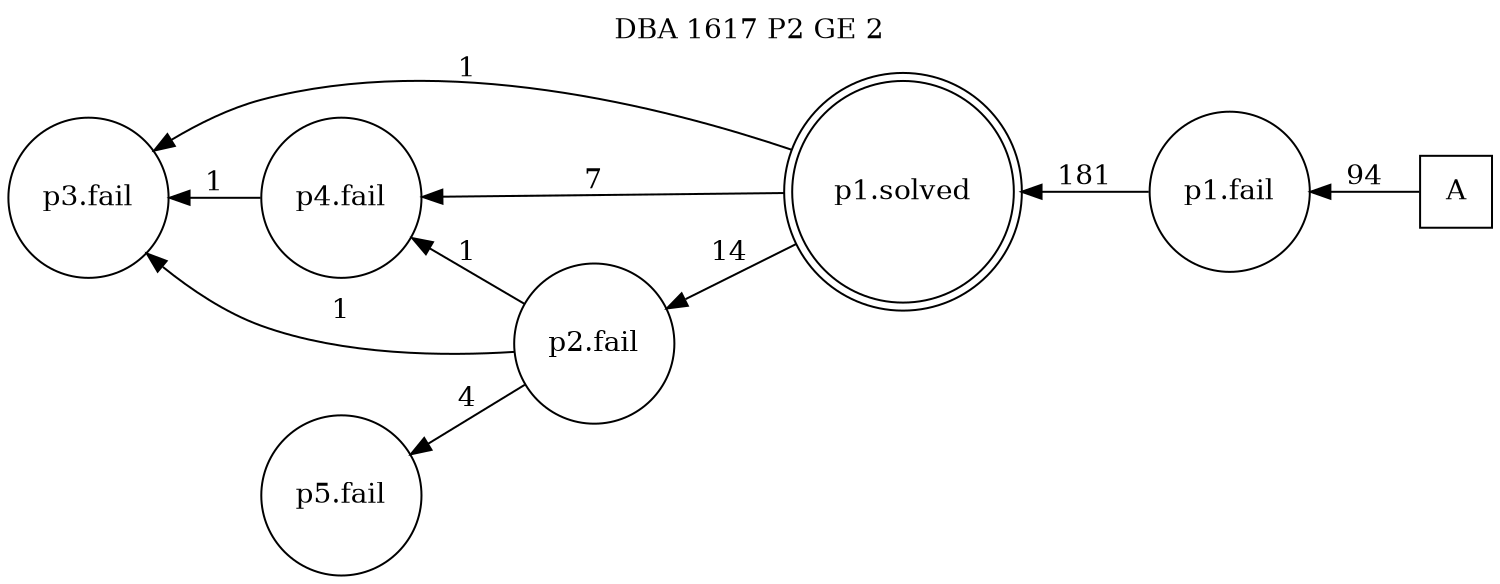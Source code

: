digraph DBA_1617_P2_GE_2 {
labelloc="tl"
label= " DBA 1617 P2 GE 2 "
rankdir="RL";
graph [ size=" 10 , 10 !"]

"A" [shape="square" label="A"]
"p1.fail" [shape="circle" label="p1.fail"]
"p1.solved" [shape="doublecircle" label="p1.solved"]
"p2.fail" [shape="circle" label="p2.fail"]
"p3.fail" [shape="circle" label="p3.fail"]
"p4.fail" [shape="circle" label="p4.fail"]
"p5.fail" [shape="circle" label="p5.fail"]
"A" -> "p1.fail" [ label=94]
"p1.fail" -> "p1.solved" [ label=181]
"p1.solved" -> "p2.fail" [ label=14]
"p1.solved" -> "p3.fail" [ label=1]
"p1.solved" -> "p4.fail" [ label=7]
"p2.fail" -> "p3.fail" [ label=1]
"p2.fail" -> "p4.fail" [ label=1]
"p2.fail" -> "p5.fail" [ label=4]
"p4.fail" -> "p3.fail" [ label=1]
}

